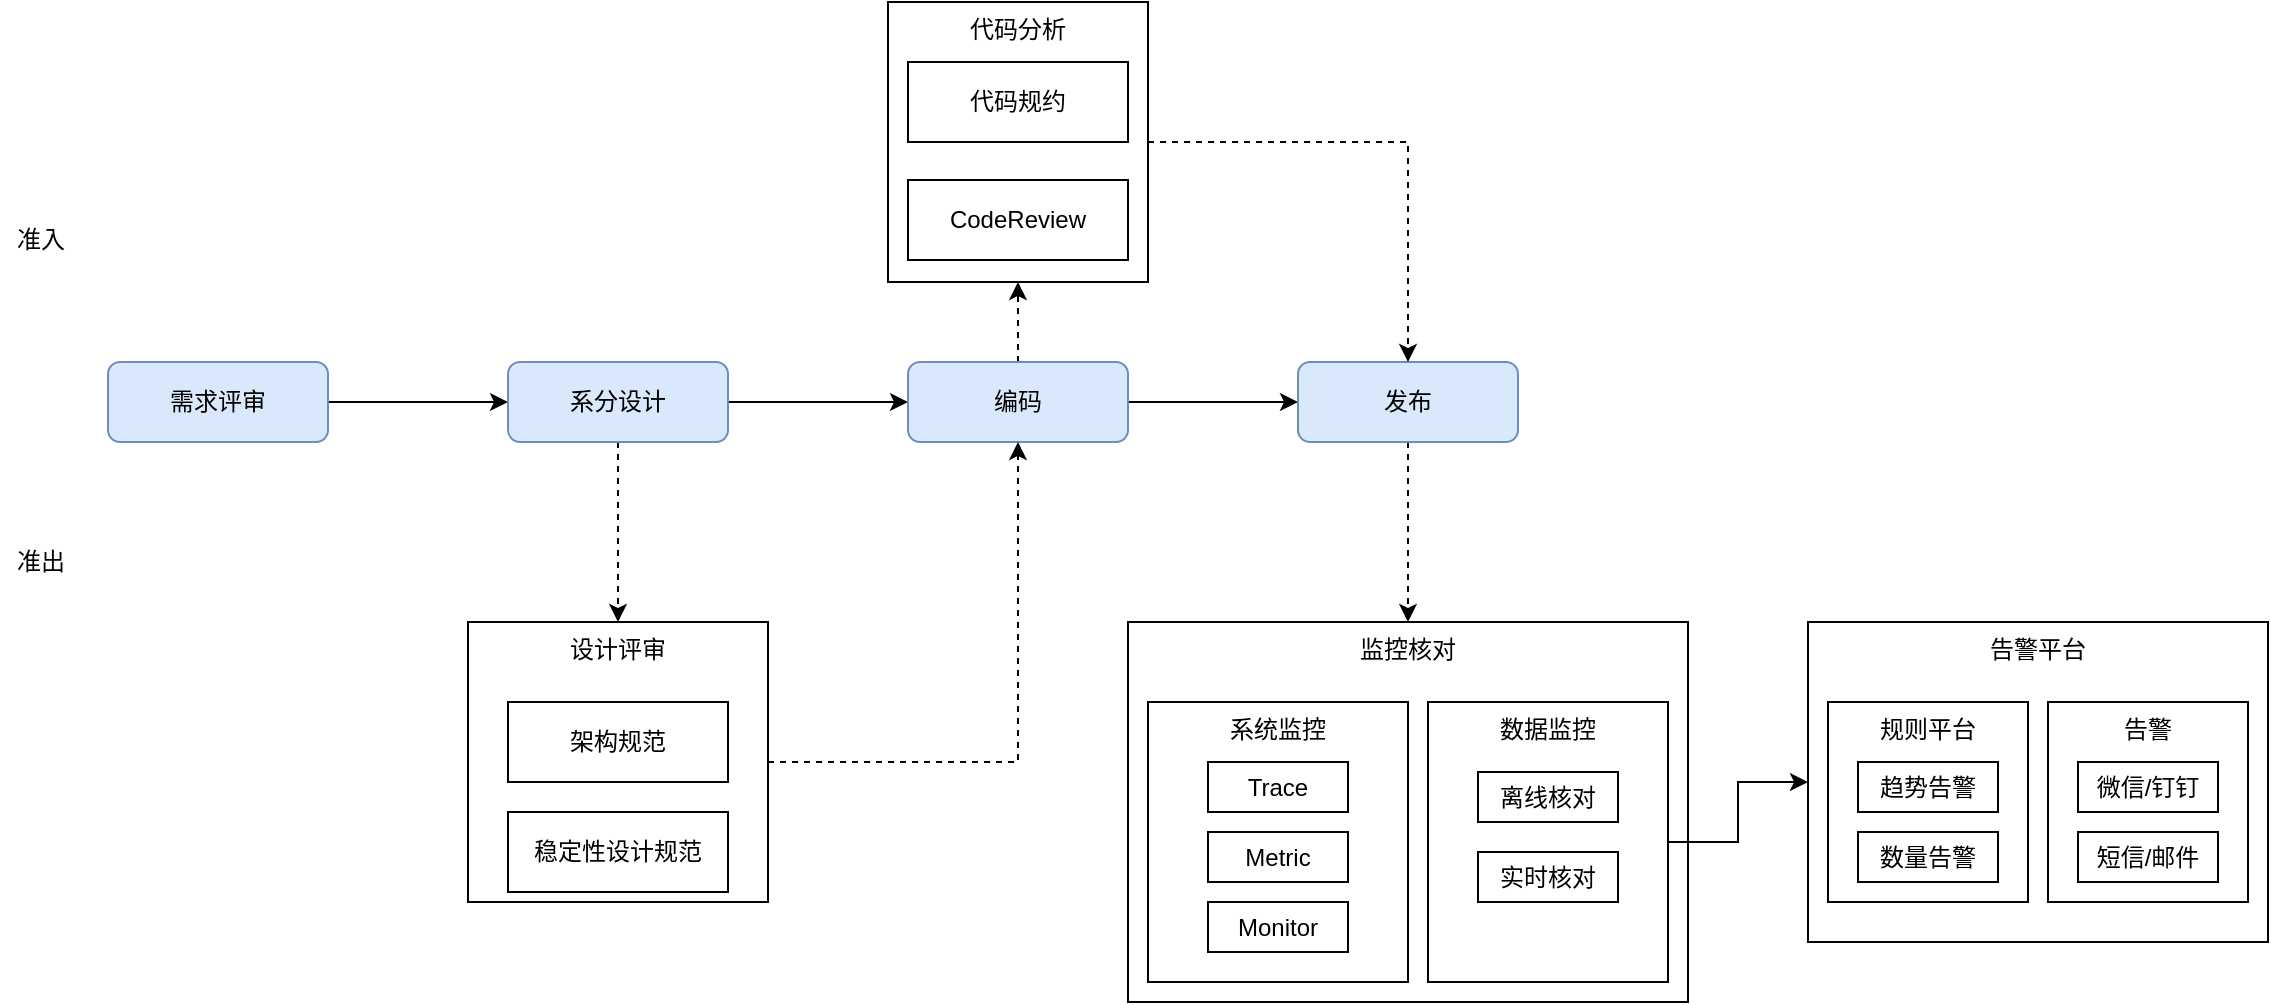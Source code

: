 <mxfile version="13.1.0" type="github">
  <diagram id="GqQT4o5MUJPMpTTP1ZaB" name="Page-1">
    <mxGraphModel dx="946" dy="524" grid="1" gridSize="10" guides="1" tooltips="1" connect="1" arrows="1" fold="1" page="1" pageScale="1" pageWidth="827" pageHeight="1169" math="0" shadow="0">
      <root>
        <mxCell id="0" />
        <mxCell id="1" parent="0" />
        <mxCell id="7mHS-0u3G_lfE2PVSnet-11" style="edgeStyle=orthogonalEdgeStyle;rounded=0;orthogonalLoop=1;jettySize=auto;html=1;exitX=1;exitY=0.5;exitDx=0;exitDy=0;" edge="1" parent="1" source="7mHS-0u3G_lfE2PVSnet-1" target="7mHS-0u3G_lfE2PVSnet-2">
          <mxGeometry relative="1" as="geometry" />
        </mxCell>
        <mxCell id="7mHS-0u3G_lfE2PVSnet-1" value="需求评审" style="rounded=1;whiteSpace=wrap;html=1;fillColor=#dae8fc;strokeColor=#6c8ebf;" vertex="1" parent="1">
          <mxGeometry x="70" y="180" width="110" height="40" as="geometry" />
        </mxCell>
        <mxCell id="7mHS-0u3G_lfE2PVSnet-12" style="edgeStyle=orthogonalEdgeStyle;rounded=0;orthogonalLoop=1;jettySize=auto;html=1;exitX=1;exitY=0.5;exitDx=0;exitDy=0;" edge="1" parent="1" source="7mHS-0u3G_lfE2PVSnet-2" target="7mHS-0u3G_lfE2PVSnet-3">
          <mxGeometry relative="1" as="geometry" />
        </mxCell>
        <mxCell id="7mHS-0u3G_lfE2PVSnet-35" style="edgeStyle=orthogonalEdgeStyle;rounded=0;orthogonalLoop=1;jettySize=auto;html=1;exitX=0.5;exitY=1;exitDx=0;exitDy=0;dashed=1;" edge="1" parent="1" source="7mHS-0u3G_lfE2PVSnet-2" target="7mHS-0u3G_lfE2PVSnet-33">
          <mxGeometry relative="1" as="geometry" />
        </mxCell>
        <mxCell id="7mHS-0u3G_lfE2PVSnet-2" value="系分设计" style="rounded=1;whiteSpace=wrap;html=1;fillColor=#dae8fc;strokeColor=#6c8ebf;" vertex="1" parent="1">
          <mxGeometry x="270" y="180" width="110" height="40" as="geometry" />
        </mxCell>
        <mxCell id="7mHS-0u3G_lfE2PVSnet-13" style="edgeStyle=orthogonalEdgeStyle;rounded=0;orthogonalLoop=1;jettySize=auto;html=1;exitX=1;exitY=0.5;exitDx=0;exitDy=0;" edge="1" parent="1" source="7mHS-0u3G_lfE2PVSnet-3" target="7mHS-0u3G_lfE2PVSnet-4">
          <mxGeometry relative="1" as="geometry" />
        </mxCell>
        <mxCell id="7mHS-0u3G_lfE2PVSnet-39" style="edgeStyle=orthogonalEdgeStyle;rounded=0;orthogonalLoop=1;jettySize=auto;html=1;exitX=0.5;exitY=0;exitDx=0;exitDy=0;entryX=0.5;entryY=1;entryDx=0;entryDy=0;dashed=1;" edge="1" parent="1" source="7mHS-0u3G_lfE2PVSnet-3" target="7mHS-0u3G_lfE2PVSnet-9">
          <mxGeometry relative="1" as="geometry" />
        </mxCell>
        <mxCell id="7mHS-0u3G_lfE2PVSnet-3" value="编码" style="rounded=1;whiteSpace=wrap;html=1;fillColor=#dae8fc;strokeColor=#6c8ebf;" vertex="1" parent="1">
          <mxGeometry x="470" y="180" width="110" height="40" as="geometry" />
        </mxCell>
        <mxCell id="7mHS-0u3G_lfE2PVSnet-32" style="edgeStyle=orthogonalEdgeStyle;rounded=0;orthogonalLoop=1;jettySize=auto;html=1;exitX=0.5;exitY=1;exitDx=0;exitDy=0;entryX=0.5;entryY=0;entryDx=0;entryDy=0;dashed=1;" edge="1" parent="1" source="7mHS-0u3G_lfE2PVSnet-4" target="7mHS-0u3G_lfE2PVSnet-15">
          <mxGeometry relative="1" as="geometry" />
        </mxCell>
        <mxCell id="7mHS-0u3G_lfE2PVSnet-4" value="发布" style="rounded=1;whiteSpace=wrap;html=1;fillColor=#dae8fc;strokeColor=#6c8ebf;" vertex="1" parent="1">
          <mxGeometry x="665" y="180" width="110" height="40" as="geometry" />
        </mxCell>
        <mxCell id="7mHS-0u3G_lfE2PVSnet-7" value="准入" style="text;html=1;align=center;verticalAlign=middle;resizable=0;points=[];autosize=1;" vertex="1" parent="1">
          <mxGeometry x="16" y="109" width="40" height="20" as="geometry" />
        </mxCell>
        <mxCell id="7mHS-0u3G_lfE2PVSnet-8" value="准出" style="text;html=1;align=center;verticalAlign=middle;resizable=0;points=[];autosize=1;" vertex="1" parent="1">
          <mxGeometry x="16" y="270" width="40" height="20" as="geometry" />
        </mxCell>
        <mxCell id="7mHS-0u3G_lfE2PVSnet-40" style="edgeStyle=orthogonalEdgeStyle;rounded=0;orthogonalLoop=1;jettySize=auto;html=1;exitX=1;exitY=0.5;exitDx=0;exitDy=0;entryX=0.5;entryY=0;entryDx=0;entryDy=0;dashed=1;" edge="1" parent="1" source="7mHS-0u3G_lfE2PVSnet-9" target="7mHS-0u3G_lfE2PVSnet-4">
          <mxGeometry relative="1" as="geometry" />
        </mxCell>
        <mxCell id="7mHS-0u3G_lfE2PVSnet-9" value="代码分析" style="rounded=0;whiteSpace=wrap;html=1;verticalAlign=top;" vertex="1" parent="1">
          <mxGeometry x="460" width="130" height="140" as="geometry" />
        </mxCell>
        <mxCell id="7mHS-0u3G_lfE2PVSnet-10" value="告警平台" style="rounded=0;whiteSpace=wrap;html=1;verticalAlign=top;" vertex="1" parent="1">
          <mxGeometry x="920" y="310" width="230" height="160" as="geometry" />
        </mxCell>
        <mxCell id="7mHS-0u3G_lfE2PVSnet-14" value="代码规约" style="rounded=0;whiteSpace=wrap;html=1;" vertex="1" parent="1">
          <mxGeometry x="470" y="30" width="110" height="40" as="geometry" />
        </mxCell>
        <mxCell id="7mHS-0u3G_lfE2PVSnet-15" value="监控核对" style="rounded=0;whiteSpace=wrap;html=1;verticalAlign=top;" vertex="1" parent="1">
          <mxGeometry x="580" y="310" width="280" height="190" as="geometry" />
        </mxCell>
        <mxCell id="7mHS-0u3G_lfE2PVSnet-16" value="系统监控" style="rounded=0;whiteSpace=wrap;html=1;verticalAlign=top;" vertex="1" parent="1">
          <mxGeometry x="590" y="350" width="130" height="140" as="geometry" />
        </mxCell>
        <mxCell id="7mHS-0u3G_lfE2PVSnet-31" style="edgeStyle=orthogonalEdgeStyle;rounded=0;orthogonalLoop=1;jettySize=auto;html=1;entryX=0;entryY=0.5;entryDx=0;entryDy=0;" edge="1" parent="1" source="7mHS-0u3G_lfE2PVSnet-17" target="7mHS-0u3G_lfE2PVSnet-10">
          <mxGeometry relative="1" as="geometry" />
        </mxCell>
        <mxCell id="7mHS-0u3G_lfE2PVSnet-17" value="数据监控" style="rounded=0;whiteSpace=wrap;html=1;verticalAlign=top;" vertex="1" parent="1">
          <mxGeometry x="730" y="350" width="120" height="140" as="geometry" />
        </mxCell>
        <mxCell id="7mHS-0u3G_lfE2PVSnet-18" value="Trace" style="rounded=0;whiteSpace=wrap;html=1;" vertex="1" parent="1">
          <mxGeometry x="620" y="380" width="70" height="25" as="geometry" />
        </mxCell>
        <mxCell id="7mHS-0u3G_lfE2PVSnet-19" value="Metric" style="rounded=0;whiteSpace=wrap;html=1;" vertex="1" parent="1">
          <mxGeometry x="620" y="415" width="70" height="25" as="geometry" />
        </mxCell>
        <mxCell id="7mHS-0u3G_lfE2PVSnet-20" value="Monitor" style="rounded=0;whiteSpace=wrap;html=1;" vertex="1" parent="1">
          <mxGeometry x="620" y="450" width="70" height="25" as="geometry" />
        </mxCell>
        <mxCell id="7mHS-0u3G_lfE2PVSnet-21" value="离线核对" style="rounded=0;whiteSpace=wrap;html=1;" vertex="1" parent="1">
          <mxGeometry x="755" y="385" width="70" height="25" as="geometry" />
        </mxCell>
        <mxCell id="7mHS-0u3G_lfE2PVSnet-22" value="实时核对" style="rounded=0;whiteSpace=wrap;html=1;" vertex="1" parent="1">
          <mxGeometry x="755" y="425" width="70" height="25" as="geometry" />
        </mxCell>
        <mxCell id="7mHS-0u3G_lfE2PVSnet-23" value="规则平台" style="rounded=0;whiteSpace=wrap;html=1;verticalAlign=top;" vertex="1" parent="1">
          <mxGeometry x="930" y="350" width="100" height="100" as="geometry" />
        </mxCell>
        <mxCell id="7mHS-0u3G_lfE2PVSnet-24" value="数量告警" style="rounded=0;whiteSpace=wrap;html=1;" vertex="1" parent="1">
          <mxGeometry x="945" y="415" width="70" height="25" as="geometry" />
        </mxCell>
        <mxCell id="7mHS-0u3G_lfE2PVSnet-27" value="趋势告警" style="rounded=0;whiteSpace=wrap;html=1;" vertex="1" parent="1">
          <mxGeometry x="945" y="380" width="70" height="25" as="geometry" />
        </mxCell>
        <mxCell id="7mHS-0u3G_lfE2PVSnet-28" value="告警" style="rounded=0;whiteSpace=wrap;html=1;verticalAlign=top;" vertex="1" parent="1">
          <mxGeometry x="1040" y="350" width="100" height="100" as="geometry" />
        </mxCell>
        <mxCell id="7mHS-0u3G_lfE2PVSnet-29" value="短信/邮件" style="rounded=0;whiteSpace=wrap;html=1;" vertex="1" parent="1">
          <mxGeometry x="1055" y="415" width="70" height="25" as="geometry" />
        </mxCell>
        <mxCell id="7mHS-0u3G_lfE2PVSnet-30" value="微信/钉钉" style="rounded=0;whiteSpace=wrap;html=1;" vertex="1" parent="1">
          <mxGeometry x="1055" y="380" width="70" height="25" as="geometry" />
        </mxCell>
        <mxCell id="7mHS-0u3G_lfE2PVSnet-37" style="edgeStyle=orthogonalEdgeStyle;rounded=0;orthogonalLoop=1;jettySize=auto;html=1;exitX=1;exitY=0.5;exitDx=0;exitDy=0;entryX=0.5;entryY=1;entryDx=0;entryDy=0;dashed=1;" edge="1" parent="1" source="7mHS-0u3G_lfE2PVSnet-33" target="7mHS-0u3G_lfE2PVSnet-3">
          <mxGeometry relative="1" as="geometry" />
        </mxCell>
        <mxCell id="7mHS-0u3G_lfE2PVSnet-33" value="设计评审" style="rounded=0;whiteSpace=wrap;html=1;verticalAlign=top;" vertex="1" parent="1">
          <mxGeometry x="250" y="310" width="150" height="140" as="geometry" />
        </mxCell>
        <mxCell id="7mHS-0u3G_lfE2PVSnet-34" value="稳定性设计规范" style="rounded=0;whiteSpace=wrap;html=1;" vertex="1" parent="1">
          <mxGeometry x="270" y="405" width="110" height="40" as="geometry" />
        </mxCell>
        <mxCell id="7mHS-0u3G_lfE2PVSnet-36" value="架构规范" style="rounded=0;whiteSpace=wrap;html=1;" vertex="1" parent="1">
          <mxGeometry x="270" y="350" width="110" height="40" as="geometry" />
        </mxCell>
        <mxCell id="7mHS-0u3G_lfE2PVSnet-38" value="CodeReview" style="rounded=0;whiteSpace=wrap;html=1;" vertex="1" parent="1">
          <mxGeometry x="470" y="89" width="110" height="40" as="geometry" />
        </mxCell>
      </root>
    </mxGraphModel>
  </diagram>
</mxfile>
